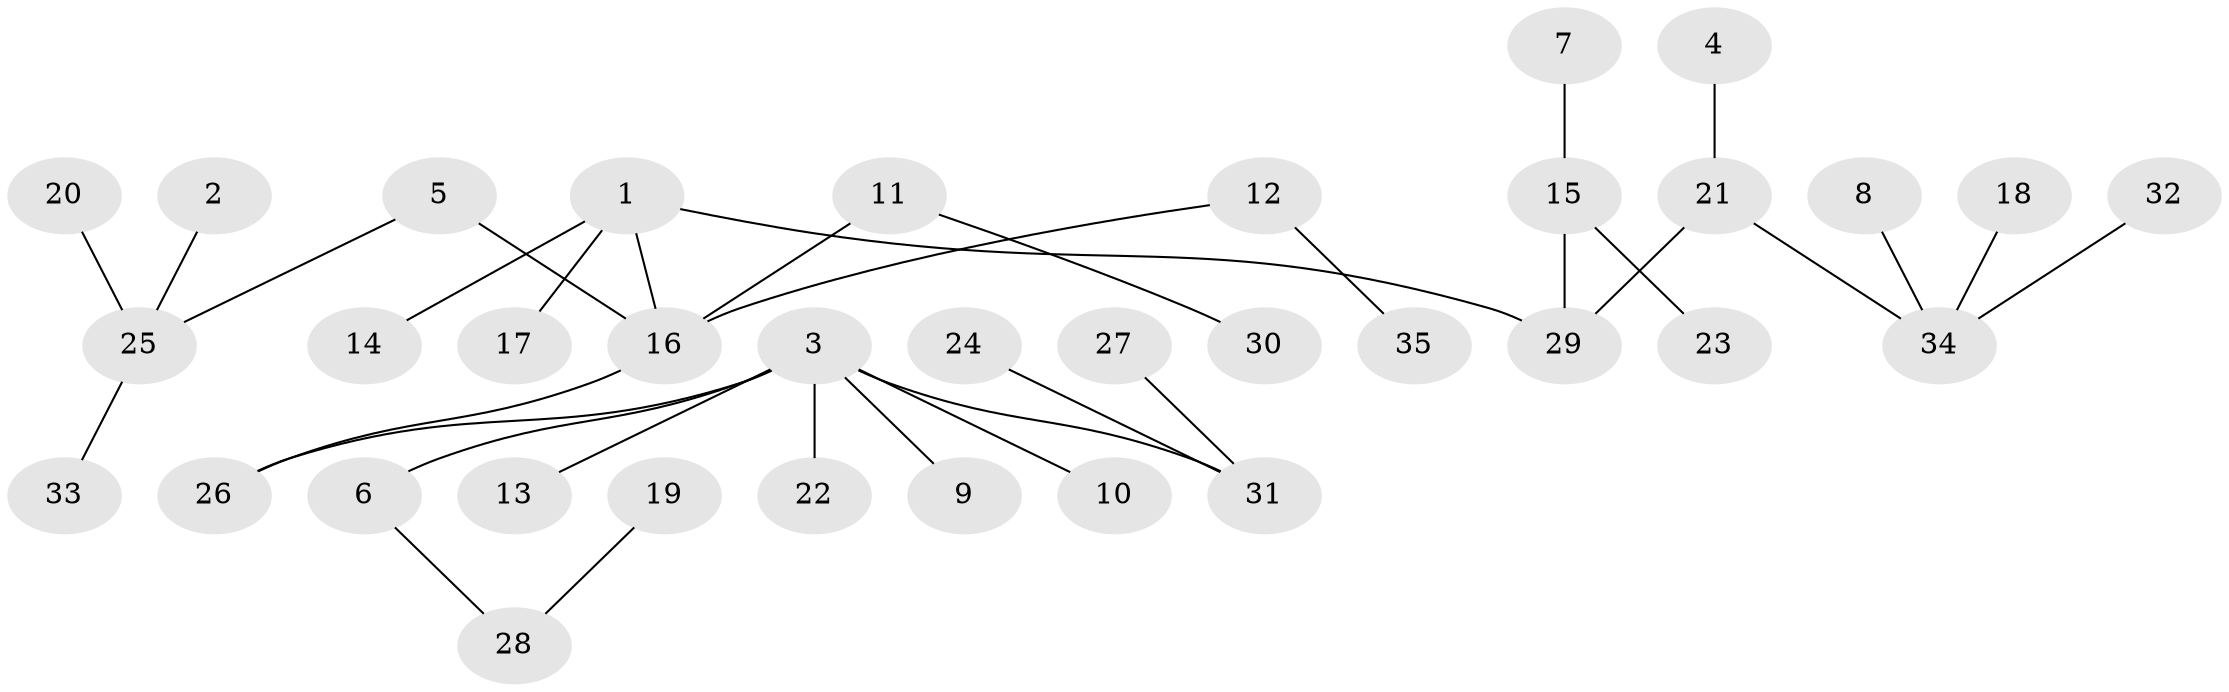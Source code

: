 // original degree distribution, {5: 0.05714285714285714, 3: 0.07142857142857142, 7: 0.014285714285714285, 4: 0.04285714285714286, 1: 0.5428571428571428, 6: 0.02857142857142857, 2: 0.24285714285714285}
// Generated by graph-tools (version 1.1) at 2025/37/03/04/25 23:37:25]
// undirected, 35 vertices, 34 edges
graph export_dot {
  node [color=gray90,style=filled];
  1;
  2;
  3;
  4;
  5;
  6;
  7;
  8;
  9;
  10;
  11;
  12;
  13;
  14;
  15;
  16;
  17;
  18;
  19;
  20;
  21;
  22;
  23;
  24;
  25;
  26;
  27;
  28;
  29;
  30;
  31;
  32;
  33;
  34;
  35;
  1 -- 14 [weight=1.0];
  1 -- 16 [weight=1.0];
  1 -- 17 [weight=1.0];
  1 -- 29 [weight=1.0];
  2 -- 25 [weight=1.0];
  3 -- 6 [weight=1.0];
  3 -- 9 [weight=1.0];
  3 -- 10 [weight=1.0];
  3 -- 13 [weight=1.0];
  3 -- 22 [weight=1.0];
  3 -- 26 [weight=1.0];
  3 -- 31 [weight=1.0];
  4 -- 21 [weight=1.0];
  5 -- 16 [weight=1.0];
  5 -- 25 [weight=1.0];
  6 -- 28 [weight=1.0];
  7 -- 15 [weight=1.0];
  8 -- 34 [weight=1.0];
  11 -- 16 [weight=1.0];
  11 -- 30 [weight=1.0];
  12 -- 16 [weight=1.0];
  12 -- 35 [weight=1.0];
  15 -- 23 [weight=1.0];
  15 -- 29 [weight=1.0];
  16 -- 26 [weight=1.0];
  18 -- 34 [weight=1.0];
  19 -- 28 [weight=1.0];
  20 -- 25 [weight=1.0];
  21 -- 29 [weight=1.0];
  21 -- 34 [weight=1.0];
  24 -- 31 [weight=1.0];
  25 -- 33 [weight=1.0];
  27 -- 31 [weight=1.0];
  32 -- 34 [weight=1.0];
}
